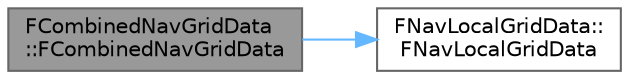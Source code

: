 digraph "FCombinedNavGridData::FCombinedNavGridData"
{
 // INTERACTIVE_SVG=YES
 // LATEX_PDF_SIZE
  bgcolor="transparent";
  edge [fontname=Helvetica,fontsize=10,labelfontname=Helvetica,labelfontsize=10];
  node [fontname=Helvetica,fontsize=10,shape=box,height=0.2,width=0.4];
  rankdir="LR";
  Node1 [id="Node000001",label="FCombinedNavGridData\l::FCombinedNavGridData",height=0.2,width=0.4,color="gray40", fillcolor="grey60", style="filled", fontcolor="black",tooltip=" "];
  Node1 -> Node2 [id="edge1_Node000001_Node000002",color="steelblue1",style="solid",tooltip=" "];
  Node2 [id="Node000002",label="FNavLocalGridData::\lFNavLocalGridData",height=0.2,width=0.4,color="grey40", fillcolor="white", style="filled",URL="$d8/d79/structFNavLocalGridData.html#aad8576fe524f9c3d2942ee06b2a219e4",tooltip=" "];
}

